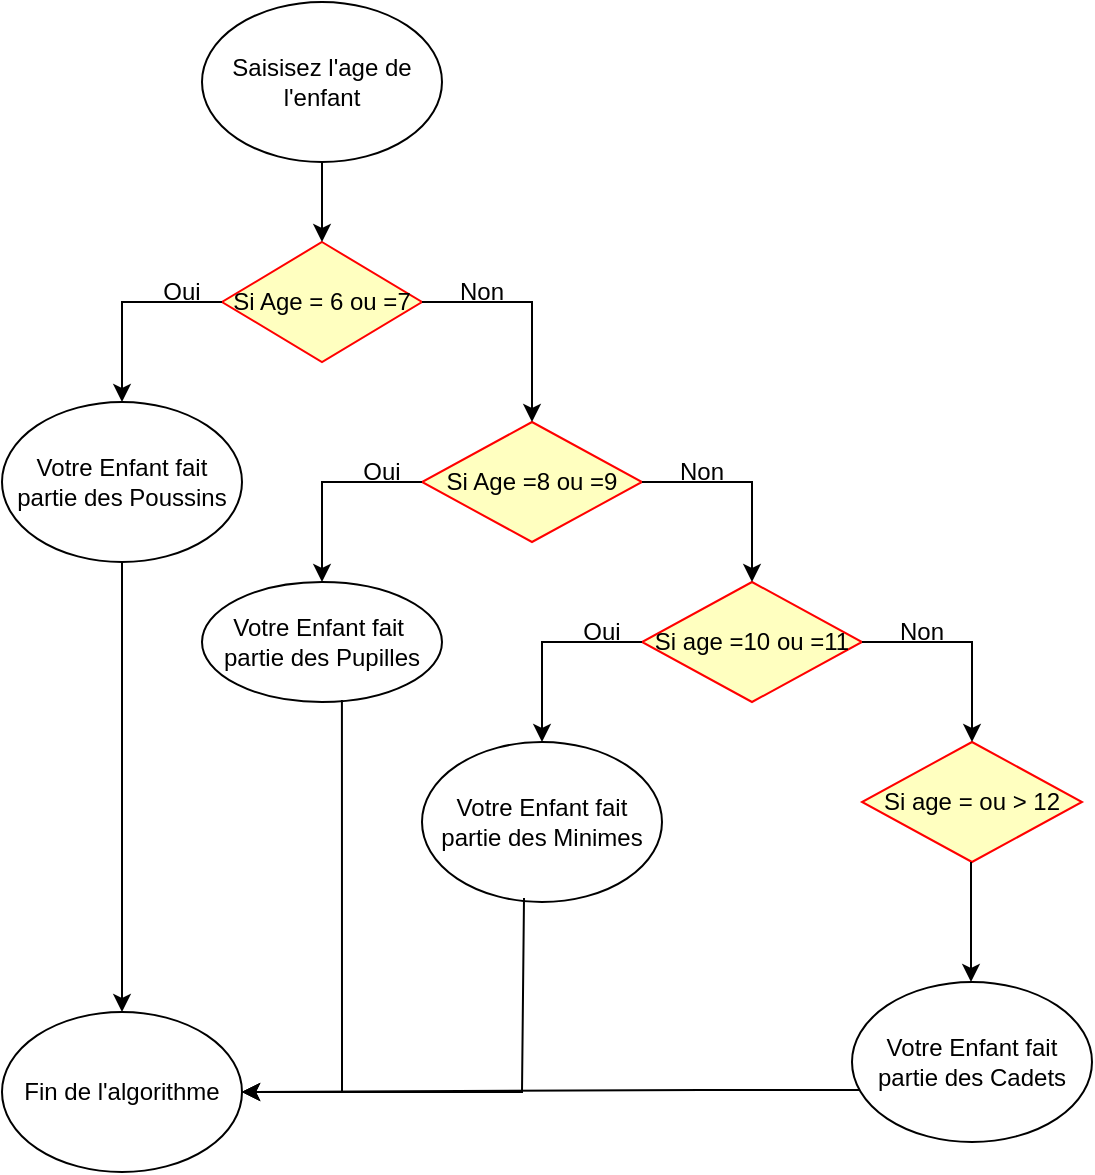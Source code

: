 <mxfile version="22.1.2" type="device">
  <diagram name="Page-1" id="yG7yiQek93r74q9vae4S">
    <mxGraphModel dx="1098" dy="828" grid="1" gridSize="10" guides="1" tooltips="1" connect="1" arrows="1" fold="1" page="1" pageScale="1" pageWidth="827" pageHeight="1169" math="0" shadow="0">
      <root>
        <mxCell id="0" />
        <mxCell id="1" parent="0" />
        <mxCell id="yu9ZhQBLfu7ctgf4SmUy-1" value="Saisisez l&#39;age de l&#39;enfant" style="ellipse;whiteSpace=wrap;html=1;" vertex="1" parent="1">
          <mxGeometry x="360" y="40" width="120" height="80" as="geometry" />
        </mxCell>
        <mxCell id="yu9ZhQBLfu7ctgf4SmUy-3" value="Si Age = 6 ou =7" style="rhombus;whiteSpace=wrap;html=1;fontColor=#000000;fillColor=#ffffc0;strokeColor=#ff0000;" vertex="1" parent="1">
          <mxGeometry x="370" y="160" width="100" height="60" as="geometry" />
        </mxCell>
        <mxCell id="yu9ZhQBLfu7ctgf4SmUy-9" value="Si Age =8 ou =9" style="rhombus;whiteSpace=wrap;html=1;fontColor=#000000;fillColor=#ffffc0;strokeColor=#ff0000;" vertex="1" parent="1">
          <mxGeometry x="470" y="250" width="110" height="60" as="geometry" />
        </mxCell>
        <mxCell id="yu9ZhQBLfu7ctgf4SmUy-12" value="Si age = ou &amp;gt; 12" style="rhombus;whiteSpace=wrap;html=1;fontColor=#000000;fillColor=#ffffc0;strokeColor=#ff0000;" vertex="1" parent="1">
          <mxGeometry x="690" y="410" width="110" height="60" as="geometry" />
        </mxCell>
        <mxCell id="yu9ZhQBLfu7ctgf4SmUy-15" value="Si age =10 ou =11" style="rhombus;whiteSpace=wrap;html=1;fontColor=#000000;fillColor=#ffffc0;strokeColor=#ff0000;" vertex="1" parent="1">
          <mxGeometry x="580" y="330" width="110" height="60" as="geometry" />
        </mxCell>
        <mxCell id="yu9ZhQBLfu7ctgf4SmUy-19" value="" style="endArrow=classic;html=1;rounded=0;entryX=0.5;entryY=0;entryDx=0;entryDy=0;" edge="1" parent="1" target="yu9ZhQBLfu7ctgf4SmUy-3">
          <mxGeometry width="50" height="50" relative="1" as="geometry">
            <mxPoint x="420" y="120" as="sourcePoint" />
            <mxPoint x="370" y="170" as="targetPoint" />
          </mxGeometry>
        </mxCell>
        <mxCell id="yu9ZhQBLfu7ctgf4SmUy-23" style="edgeStyle=orthogonalEdgeStyle;rounded=0;orthogonalLoop=1;jettySize=auto;html=1;exitX=0.5;exitY=1;exitDx=0;exitDy=0;" edge="1" parent="1" source="yu9ZhQBLfu7ctgf4SmUy-15" target="yu9ZhQBLfu7ctgf4SmUy-15">
          <mxGeometry relative="1" as="geometry" />
        </mxCell>
        <mxCell id="yu9ZhQBLfu7ctgf4SmUy-28" value="Votre Enfant fait partie des Poussins" style="ellipse;whiteSpace=wrap;html=1;" vertex="1" parent="1">
          <mxGeometry x="260" y="240" width="120" height="80" as="geometry" />
        </mxCell>
        <mxCell id="yu9ZhQBLfu7ctgf4SmUy-29" value="Votre Enfant fait partie des Cadets" style="ellipse;whiteSpace=wrap;html=1;" vertex="1" parent="1">
          <mxGeometry x="685" y="530" width="120" height="80" as="geometry" />
        </mxCell>
        <mxCell id="yu9ZhQBLfu7ctgf4SmUy-30" value="Votre Enfant fait partie des Minimes" style="ellipse;whiteSpace=wrap;html=1;" vertex="1" parent="1">
          <mxGeometry x="470" y="410" width="120" height="80" as="geometry" />
        </mxCell>
        <mxCell id="yu9ZhQBLfu7ctgf4SmUy-31" value="Votre Enfant fait&amp;nbsp; partie des Pupilles" style="ellipse;whiteSpace=wrap;html=1;" vertex="1" parent="1">
          <mxGeometry x="360" y="330" width="120" height="60" as="geometry" />
        </mxCell>
        <mxCell id="yu9ZhQBLfu7ctgf4SmUy-36" value="Fin de l&#39;algorithme" style="ellipse;whiteSpace=wrap;html=1;" vertex="1" parent="1">
          <mxGeometry x="260" y="545" width="120" height="80" as="geometry" />
        </mxCell>
        <mxCell id="yu9ZhQBLfu7ctgf4SmUy-54" value="" style="endArrow=classic;html=1;rounded=0;" edge="1" parent="1">
          <mxGeometry width="50" height="50" relative="1" as="geometry">
            <mxPoint x="370" y="190" as="sourcePoint" />
            <mxPoint x="320" y="240" as="targetPoint" />
            <Array as="points">
              <mxPoint x="320" y="190" />
            </Array>
          </mxGeometry>
        </mxCell>
        <mxCell id="yu9ZhQBLfu7ctgf4SmUy-56" value="Oui" style="text;html=1;strokeColor=none;fillColor=none;align=center;verticalAlign=middle;whiteSpace=wrap;rounded=0;" vertex="1" parent="1">
          <mxGeometry x="320" y="170" width="60" height="30" as="geometry" />
        </mxCell>
        <mxCell id="yu9ZhQBLfu7ctgf4SmUy-58" value="Non" style="text;html=1;strokeColor=none;fillColor=none;align=center;verticalAlign=middle;whiteSpace=wrap;rounded=0;" vertex="1" parent="1">
          <mxGeometry x="470" y="170" width="60" height="30" as="geometry" />
        </mxCell>
        <mxCell id="yu9ZhQBLfu7ctgf4SmUy-59" value="" style="endArrow=classic;html=1;rounded=0;entryX=0.5;entryY=0;entryDx=0;entryDy=0;exitX=1;exitY=0.5;exitDx=0;exitDy=0;exitPerimeter=0;" edge="1" parent="1" source="yu9ZhQBLfu7ctgf4SmUy-3" target="yu9ZhQBLfu7ctgf4SmUy-9">
          <mxGeometry width="50" height="50" relative="1" as="geometry">
            <mxPoint x="475" y="190" as="sourcePoint" />
            <mxPoint x="525" y="240" as="targetPoint" />
            <Array as="points">
              <mxPoint x="525" y="190" />
            </Array>
          </mxGeometry>
        </mxCell>
        <mxCell id="yu9ZhQBLfu7ctgf4SmUy-61" value="" style="endArrow=classic;html=1;rounded=0;" edge="1" parent="1">
          <mxGeometry width="50" height="50" relative="1" as="geometry">
            <mxPoint x="470" y="280" as="sourcePoint" />
            <mxPoint x="420" y="330" as="targetPoint" />
            <Array as="points">
              <mxPoint x="420" y="280" />
            </Array>
          </mxGeometry>
        </mxCell>
        <mxCell id="yu9ZhQBLfu7ctgf4SmUy-62" value="Oui" style="text;html=1;strokeColor=none;fillColor=none;align=center;verticalAlign=middle;whiteSpace=wrap;rounded=0;" vertex="1" parent="1">
          <mxGeometry x="420" y="260" width="60" height="30" as="geometry" />
        </mxCell>
        <mxCell id="yu9ZhQBLfu7ctgf4SmUy-63" value="Non" style="text;html=1;strokeColor=none;fillColor=none;align=center;verticalAlign=middle;whiteSpace=wrap;rounded=0;" vertex="1" parent="1">
          <mxGeometry x="580" y="260" width="60" height="30" as="geometry" />
        </mxCell>
        <mxCell id="yu9ZhQBLfu7ctgf4SmUy-64" value="" style="endArrow=classic;html=1;rounded=0;exitX=1;exitY=0.5;exitDx=0;exitDy=0;exitPerimeter=0;" edge="1" parent="1">
          <mxGeometry width="50" height="50" relative="1" as="geometry">
            <mxPoint x="580" y="280" as="sourcePoint" />
            <mxPoint x="635" y="330" as="targetPoint" />
            <Array as="points">
              <mxPoint x="635" y="280" />
            </Array>
          </mxGeometry>
        </mxCell>
        <mxCell id="yu9ZhQBLfu7ctgf4SmUy-65" value="" style="endArrow=classic;html=1;rounded=0;" edge="1" parent="1">
          <mxGeometry width="50" height="50" relative="1" as="geometry">
            <mxPoint x="580" y="360" as="sourcePoint" />
            <mxPoint x="530" y="410" as="targetPoint" />
            <Array as="points">
              <mxPoint x="530" y="360" />
            </Array>
          </mxGeometry>
        </mxCell>
        <mxCell id="yu9ZhQBLfu7ctgf4SmUy-66" value="Oui" style="text;html=1;strokeColor=none;fillColor=none;align=center;verticalAlign=middle;whiteSpace=wrap;rounded=0;" vertex="1" parent="1">
          <mxGeometry x="530" y="340" width="60" height="30" as="geometry" />
        </mxCell>
        <mxCell id="yu9ZhQBLfu7ctgf4SmUy-67" value="Non" style="text;html=1;strokeColor=none;fillColor=none;align=center;verticalAlign=middle;whiteSpace=wrap;rounded=0;" vertex="1" parent="1">
          <mxGeometry x="690" y="340" width="60" height="30" as="geometry" />
        </mxCell>
        <mxCell id="yu9ZhQBLfu7ctgf4SmUy-68" value="" style="endArrow=classic;html=1;rounded=0;exitX=1;exitY=0.5;exitDx=0;exitDy=0;exitPerimeter=0;" edge="1" parent="1">
          <mxGeometry width="50" height="50" relative="1" as="geometry">
            <mxPoint x="690" y="360" as="sourcePoint" />
            <mxPoint x="745" y="410" as="targetPoint" />
            <Array as="points">
              <mxPoint x="745" y="360" />
            </Array>
          </mxGeometry>
        </mxCell>
        <mxCell id="yu9ZhQBLfu7ctgf4SmUy-69" value="" style="endArrow=classic;html=1;rounded=0;" edge="1" parent="1">
          <mxGeometry width="50" height="50" relative="1" as="geometry">
            <mxPoint x="744.5" y="470" as="sourcePoint" />
            <mxPoint x="744.5" y="530" as="targetPoint" />
          </mxGeometry>
        </mxCell>
        <mxCell id="yu9ZhQBLfu7ctgf4SmUy-70" value="" style="endArrow=classic;html=1;rounded=0;entryX=0.5;entryY=0;entryDx=0;entryDy=0;" edge="1" parent="1" target="yu9ZhQBLfu7ctgf4SmUy-36">
          <mxGeometry width="50" height="50" relative="1" as="geometry">
            <mxPoint x="320" y="320" as="sourcePoint" />
            <mxPoint x="320" y="390" as="targetPoint" />
          </mxGeometry>
        </mxCell>
        <mxCell id="yu9ZhQBLfu7ctgf4SmUy-72" value="" style="endArrow=classic;html=1;rounded=0;exitX=0.583;exitY=0.983;exitDx=0;exitDy=0;exitPerimeter=0;" edge="1" parent="1" source="yu9ZhQBLfu7ctgf4SmUy-31">
          <mxGeometry width="50" height="50" relative="1" as="geometry">
            <mxPoint x="430" y="535" as="sourcePoint" />
            <mxPoint x="380" y="585" as="targetPoint" />
            <Array as="points">
              <mxPoint x="430" y="585" />
            </Array>
          </mxGeometry>
        </mxCell>
        <mxCell id="yu9ZhQBLfu7ctgf4SmUy-73" value="" style="endArrow=classic;html=1;rounded=0;entryX=1;entryY=0.5;entryDx=0;entryDy=0;exitX=0.425;exitY=0.975;exitDx=0;exitDy=0;exitPerimeter=0;" edge="1" parent="1" source="yu9ZhQBLfu7ctgf4SmUy-30" target="yu9ZhQBLfu7ctgf4SmUy-36">
          <mxGeometry width="50" height="50" relative="1" as="geometry">
            <mxPoint x="520" y="500" as="sourcePoint" />
            <mxPoint x="425" y="585" as="targetPoint" />
            <Array as="points">
              <mxPoint x="520" y="585" />
            </Array>
          </mxGeometry>
        </mxCell>
        <mxCell id="yu9ZhQBLfu7ctgf4SmUy-74" value="" style="endArrow=classic;html=1;rounded=0;exitX=0.033;exitY=0.675;exitDx=0;exitDy=0;exitPerimeter=0;entryX=1;entryY=0.5;entryDx=0;entryDy=0;" edge="1" parent="1" source="yu9ZhQBLfu7ctgf4SmUy-29" target="yu9ZhQBLfu7ctgf4SmUy-36">
          <mxGeometry width="50" height="50" relative="1" as="geometry">
            <mxPoint x="660" y="584" as="sourcePoint" />
            <mxPoint x="560" y="584" as="targetPoint" />
            <Array as="points">
              <mxPoint x="610" y="584" />
            </Array>
          </mxGeometry>
        </mxCell>
      </root>
    </mxGraphModel>
  </diagram>
</mxfile>
